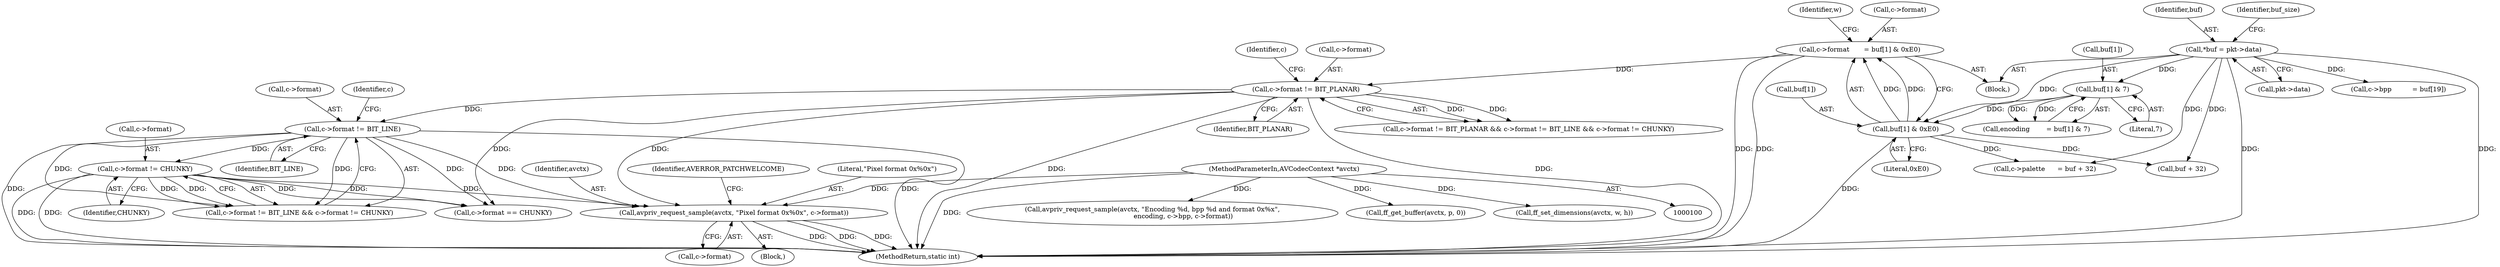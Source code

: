 digraph "0_FFmpeg_e1b60aad77c27ed5d4dfc11e5e6a05a38c70489d@pointer" {
"1000258" [label="(Call,avpriv_request_sample(avctx, \"Pixel format 0x%0x\", c->format))"];
"1000101" [label="(MethodParameterIn,AVCodecContext *avctx)"];
"1000247" [label="(Call,c->format != BIT_LINE)"];
"1000241" [label="(Call,c->format != BIT_PLANAR)"];
"1000145" [label="(Call,c->format       = buf[1] & 0xE0)"];
"1000149" [label="(Call,buf[1] & 0xE0)"];
"1000140" [label="(Call,buf[1] & 7)"];
"1000127" [label="(Call,*buf = pkt->data)"];
"1000252" [label="(Call,c->format != CHUNKY)"];
"1000188" [label="(Call,buf + 32)"];
"1000249" [label="(Identifier,c)"];
"1000127" [label="(Call,*buf = pkt->data)"];
"1000153" [label="(Literal,0xE0)"];
"1000184" [label="(Call,c->palette      = buf + 32)"];
"1000420" [label="(Call,avpriv_request_sample(avctx, \"Encoding %d, bpp %d and format 0x%x\",\n                              encoding, c->bpp, c->format))"];
"1000101" [label="(MethodParameterIn,AVCodecContext *avctx)"];
"1000145" [label="(Call,c->format       = buf[1] & 0xE0)"];
"1000129" [label="(Call,pkt->data)"];
"1000278" [label="(Call,c->format == CHUNKY)"];
"1000261" [label="(Call,c->format)"];
"1000155" [label="(Identifier,w)"];
"1000260" [label="(Literal,\"Pixel format 0x%0x\")"];
"1000259" [label="(Identifier,avctx)"];
"1000258" [label="(Call,avpriv_request_sample(avctx, \"Pixel format 0x%0x\", c->format))"];
"1000251" [label="(Identifier,BIT_LINE)"];
"1000248" [label="(Call,c->format)"];
"1000141" [label="(Call,buf[1])"];
"1000256" [label="(Identifier,CHUNKY)"];
"1000254" [label="(Identifier,c)"];
"1000240" [label="(Call,c->format != BIT_PLANAR && c->format != BIT_LINE && c->format != CHUNKY)"];
"1000247" [label="(Call,c->format != BIT_LINE)"];
"1000241" [label="(Call,c->format != BIT_PLANAR)"];
"1000242" [label="(Call,c->format)"];
"1000138" [label="(Call,encoding        = buf[1] & 7)"];
"1000128" [label="(Identifier,buf)"];
"1000140" [label="(Call,buf[1] & 7)"];
"1000253" [label="(Call,c->format)"];
"1000105" [label="(Block,)"];
"1000257" [label="(Block,)"];
"1000168" [label="(Call,c->bpp          = buf[19])"];
"1000508" [label="(MethodReturn,static int)"];
"1000144" [label="(Literal,7)"];
"1000252" [label="(Call,c->format != CHUNKY)"];
"1000150" [label="(Call,buf[1])"];
"1000146" [label="(Call,c->format)"];
"1000436" [label="(Call,ff_get_buffer(avctx, p, 0))"];
"1000265" [label="(Identifier,AVERROR_PATCHWELCOME)"];
"1000149" [label="(Call,buf[1] & 0xE0)"];
"1000246" [label="(Call,c->format != BIT_LINE && c->format != CHUNKY)"];
"1000270" [label="(Call,ff_set_dimensions(avctx, w, h))"];
"1000134" [label="(Identifier,buf_size)"];
"1000245" [label="(Identifier,BIT_PLANAR)"];
"1000258" -> "1000257"  [label="AST: "];
"1000258" -> "1000261"  [label="CFG: "];
"1000259" -> "1000258"  [label="AST: "];
"1000260" -> "1000258"  [label="AST: "];
"1000261" -> "1000258"  [label="AST: "];
"1000265" -> "1000258"  [label="CFG: "];
"1000258" -> "1000508"  [label="DDG: "];
"1000258" -> "1000508"  [label="DDG: "];
"1000258" -> "1000508"  [label="DDG: "];
"1000101" -> "1000258"  [label="DDG: "];
"1000247" -> "1000258"  [label="DDG: "];
"1000252" -> "1000258"  [label="DDG: "];
"1000241" -> "1000258"  [label="DDG: "];
"1000101" -> "1000100"  [label="AST: "];
"1000101" -> "1000508"  [label="DDG: "];
"1000101" -> "1000270"  [label="DDG: "];
"1000101" -> "1000420"  [label="DDG: "];
"1000101" -> "1000436"  [label="DDG: "];
"1000247" -> "1000246"  [label="AST: "];
"1000247" -> "1000251"  [label="CFG: "];
"1000248" -> "1000247"  [label="AST: "];
"1000251" -> "1000247"  [label="AST: "];
"1000254" -> "1000247"  [label="CFG: "];
"1000246" -> "1000247"  [label="CFG: "];
"1000247" -> "1000508"  [label="DDG: "];
"1000247" -> "1000508"  [label="DDG: "];
"1000247" -> "1000246"  [label="DDG: "];
"1000247" -> "1000246"  [label="DDG: "];
"1000241" -> "1000247"  [label="DDG: "];
"1000247" -> "1000252"  [label="DDG: "];
"1000247" -> "1000278"  [label="DDG: "];
"1000241" -> "1000240"  [label="AST: "];
"1000241" -> "1000245"  [label="CFG: "];
"1000242" -> "1000241"  [label="AST: "];
"1000245" -> "1000241"  [label="AST: "];
"1000249" -> "1000241"  [label="CFG: "];
"1000240" -> "1000241"  [label="CFG: "];
"1000241" -> "1000508"  [label="DDG: "];
"1000241" -> "1000508"  [label="DDG: "];
"1000241" -> "1000240"  [label="DDG: "];
"1000241" -> "1000240"  [label="DDG: "];
"1000145" -> "1000241"  [label="DDG: "];
"1000241" -> "1000278"  [label="DDG: "];
"1000145" -> "1000105"  [label="AST: "];
"1000145" -> "1000149"  [label="CFG: "];
"1000146" -> "1000145"  [label="AST: "];
"1000149" -> "1000145"  [label="AST: "];
"1000155" -> "1000145"  [label="CFG: "];
"1000145" -> "1000508"  [label="DDG: "];
"1000145" -> "1000508"  [label="DDG: "];
"1000149" -> "1000145"  [label="DDG: "];
"1000149" -> "1000145"  [label="DDG: "];
"1000149" -> "1000153"  [label="CFG: "];
"1000150" -> "1000149"  [label="AST: "];
"1000153" -> "1000149"  [label="AST: "];
"1000149" -> "1000508"  [label="DDG: "];
"1000140" -> "1000149"  [label="DDG: "];
"1000127" -> "1000149"  [label="DDG: "];
"1000149" -> "1000184"  [label="DDG: "];
"1000149" -> "1000188"  [label="DDG: "];
"1000140" -> "1000138"  [label="AST: "];
"1000140" -> "1000144"  [label="CFG: "];
"1000141" -> "1000140"  [label="AST: "];
"1000144" -> "1000140"  [label="AST: "];
"1000138" -> "1000140"  [label="CFG: "];
"1000140" -> "1000138"  [label="DDG: "];
"1000140" -> "1000138"  [label="DDG: "];
"1000127" -> "1000140"  [label="DDG: "];
"1000127" -> "1000105"  [label="AST: "];
"1000127" -> "1000129"  [label="CFG: "];
"1000128" -> "1000127"  [label="AST: "];
"1000129" -> "1000127"  [label="AST: "];
"1000134" -> "1000127"  [label="CFG: "];
"1000127" -> "1000508"  [label="DDG: "];
"1000127" -> "1000508"  [label="DDG: "];
"1000127" -> "1000168"  [label="DDG: "];
"1000127" -> "1000184"  [label="DDG: "];
"1000127" -> "1000188"  [label="DDG: "];
"1000252" -> "1000246"  [label="AST: "];
"1000252" -> "1000256"  [label="CFG: "];
"1000253" -> "1000252"  [label="AST: "];
"1000256" -> "1000252"  [label="AST: "];
"1000246" -> "1000252"  [label="CFG: "];
"1000252" -> "1000508"  [label="DDG: "];
"1000252" -> "1000508"  [label="DDG: "];
"1000252" -> "1000246"  [label="DDG: "];
"1000252" -> "1000246"  [label="DDG: "];
"1000252" -> "1000278"  [label="DDG: "];
"1000252" -> "1000278"  [label="DDG: "];
}
